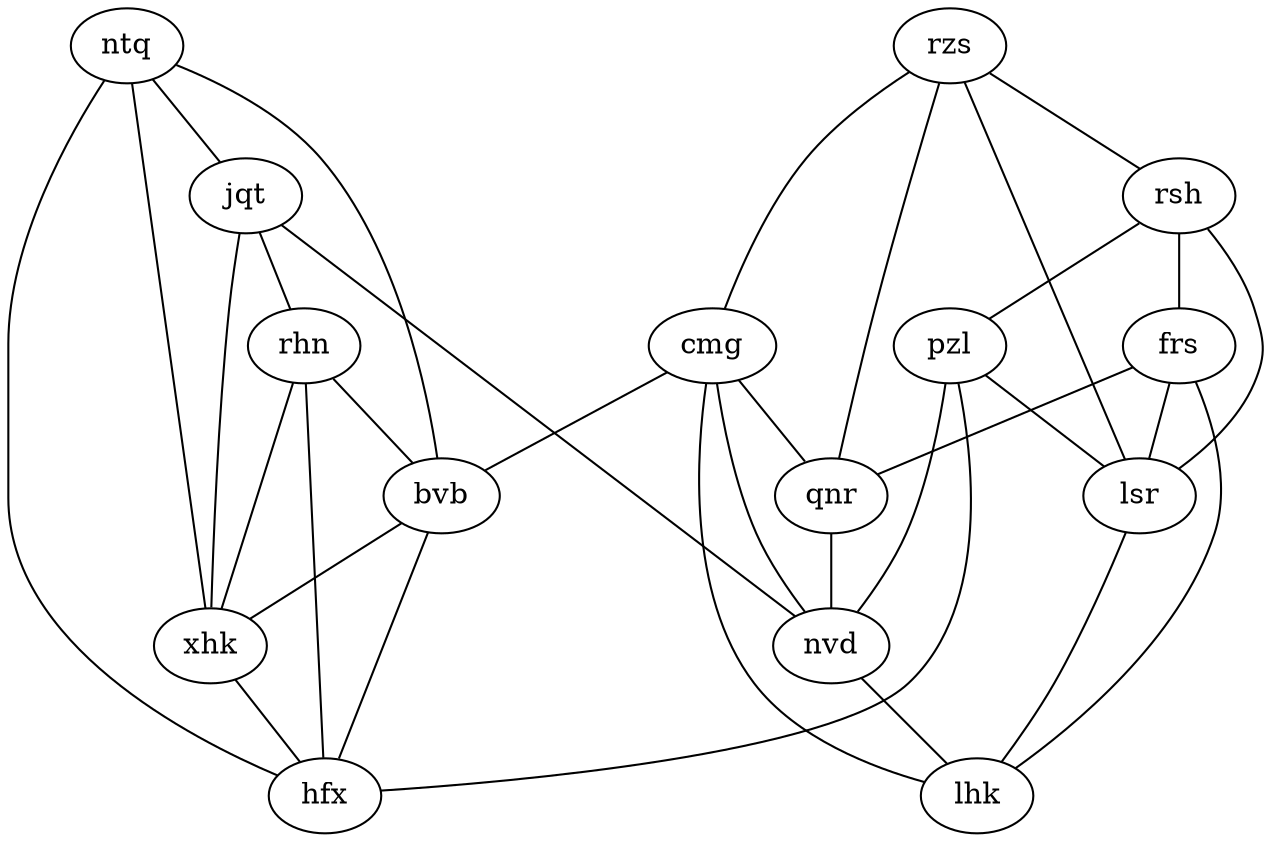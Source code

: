 graph G {
	cmg -- qnr
	cmg -- nvd
	cmg -- lhk
	cmg -- bvb
	rhn -- xhk
	rhn -- bvb
	rhn -- hfx
	bvb -- xhk
	bvb -- hfx
	pzl -- lsr
	pzl -- hfx
	pzl -- nvd
	qnr -- nvd
	nvd -- lhk
	rzs -- qnr
	rzs -- cmg
	rzs -- lsr
	rzs -- rsh
	jqt -- rhn
	jqt -- xhk
	jqt -- nvd
	xhk -- hfx
	ntq -- jqt
	ntq -- hfx
	ntq -- bvb
	ntq -- xhk
	lsr -- lhk
	frs -- qnr
	frs -- lhk
	frs -- lsr
	rsh -- frs
	rsh -- pzl
	rsh -- lsr
}
